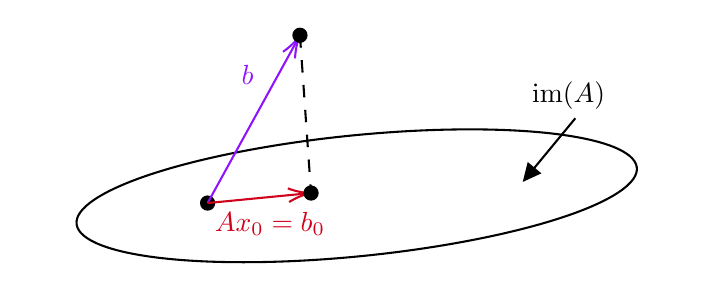 

\tikzset{every picture/.style={line width=0.75pt}} %set default line width to 0.75pt        

\begin{tikzpicture}[x=0.75pt,y=0.75pt,yscale=-1,xscale=1]
%uncomment if require: \path (0,300); %set diagram left start at 0, and has height of 300

%Shape: Ellipse [id:dp7555518550305362] 
\draw   (22.21,101.67) .. controls (52.33,83.99) and (132.02,69.67) .. (200.21,69.67) .. controls (268.39,69.67) and (299.25,83.99) .. (269.13,101.67) .. controls (239,119.34) and (159.31,133.67) .. (91.13,133.67) .. controls (22.94,133.67) and (-7.91,119.34) .. (22.21,101.67) -- cycle ;
%Straight Lines [id:da8611871472064767] 
\draw    (251,64.33) -- (227.58,92.69) ;
\draw [shift={(225.67,95)}, rotate = 309.56] [fill={rgb, 255:red, 0; green, 0; blue, 0 }  ][line width=0.08]  [draw opacity=0] (8.93,-4.29) -- (0,0) -- (8.93,4.29) -- cycle    ;
%Flowchart: Connector [id:dp3708456265538911] 
\draw  [fill={rgb, 255:red, 0; green, 0; blue, 0 }  ,fill opacity=1 ] (70.67,105.17) .. controls (70.67,103.42) and (72.08,102) .. (73.83,102) .. controls (75.58,102) and (77,103.42) .. (77,105.17) .. controls (77,106.92) and (75.58,108.33) .. (73.83,108.33) .. controls (72.08,108.33) and (70.67,106.92) .. (70.67,105.17) -- cycle ;
%Straight Lines [id:da7865576084467163] 
\draw [color={rgb, 255:red, 144; green, 19; blue, 254 }  ,draw opacity=1 ]   (73.83,105.17) -- (117.37,26.09) ;
\draw [shift={(118.33,24.33)}, rotate = 478.83] [color={rgb, 255:red, 144; green, 19; blue, 254 }  ,draw opacity=1 ][line width=0.75]    (10.93,-3.29) .. controls (6.95,-1.4) and (3.31,-0.3) .. (0,0) .. controls (3.31,0.3) and (6.95,1.4) .. (10.93,3.29)   ;
%Flowchart: Connector [id:dp6219908990509146] 
\draw  [fill={rgb, 255:red, 0; green, 0; blue, 0 }  ,fill opacity=1 ] (115.17,24.33) .. controls (115.17,22.58) and (116.58,21.17) .. (118.33,21.17) .. controls (120.08,21.17) and (121.5,22.58) .. (121.5,24.33) .. controls (121.5,26.08) and (120.08,27.5) .. (118.33,27.5) .. controls (116.58,27.5) and (115.17,26.08) .. (115.17,24.33) -- cycle ;
%Straight Lines [id:da6955868213451586] 
\draw  [dash pattern={on 4.5pt off 4.5pt}]  (118.33,24.33) -- (123.67,100.33) ;
%Straight Lines [id:da6164220853373175] 
\draw [color={rgb, 255:red, 208; green, 2; blue, 27 }  ,draw opacity=1 ]   (73.83,105.17) -- (121.68,100.53) ;
\draw [shift={(123.67,100.33)}, rotate = 534.46] [color={rgb, 255:red, 208; green, 2; blue, 27 }  ,draw opacity=1 ][line width=0.75]    (10.93,-3.29) .. controls (6.95,-1.4) and (3.31,-0.3) .. (0,0) .. controls (3.31,0.3) and (6.95,1.4) .. (10.93,3.29)   ;
%Flowchart: Connector [id:dp6806386155739477] 
\draw  [fill={rgb, 255:red, 0; green, 0; blue, 0 }  ,fill opacity=1 ] (120.5,100.33) .. controls (120.5,98.58) and (121.92,97.17) .. (123.67,97.17) .. controls (125.42,97.17) and (126.83,98.58) .. (126.83,100.33) .. controls (126.83,102.08) and (125.42,103.5) .. (123.67,103.5) .. controls (121.92,103.5) and (120.5,102.08) .. (120.5,100.33) -- cycle ;

% Text Node
\draw (228.67,45) node [anchor=north west][inner sep=0.75pt]   [align=left] {$\displaystyle \operatorname{im}( A)$};
% Text Node
\draw (88.67,37.33) node [anchor=north west][inner sep=0.75pt]  [color={rgb, 255:red, 144; green, 19; blue, 254 }  ,opacity=1 ] [align=left] {$\displaystyle b$};
% Text Node
\draw (75.83,108.17) node [anchor=north west][inner sep=0.75pt]  [color={rgb, 255:red, 208; green, 2; blue, 27 }  ,opacity=1 ] [align=left] {$\displaystyle Ax_{0} =b_{0}$};


\end{tikzpicture}
